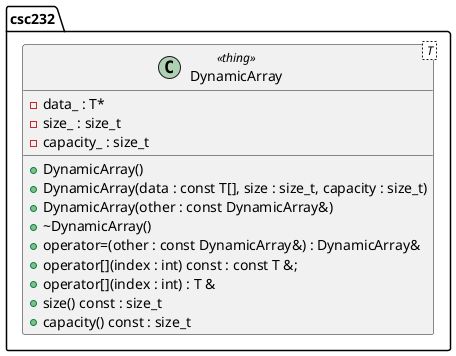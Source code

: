 @startuml
'https://plantuml.com/class-diagram
package csc232 {
class DynamicArray< T > << thing >> {
- data_ : T*
- size_ : size_t
- capacity_ : size_t
+ DynamicArray()
+ DynamicArray(data : const T[], size : size_t, capacity : size_t)
+ DynamicArray(other : const DynamicArray&)
+ ~DynamicArray()
+ operator=(other : const DynamicArray&) : DynamicArray&
+ operator[](index : int) const : const T &;
+ operator[](index : int) : T &
+ size() const : size_t
+ capacity() const : size_t
}
}
@enduml

